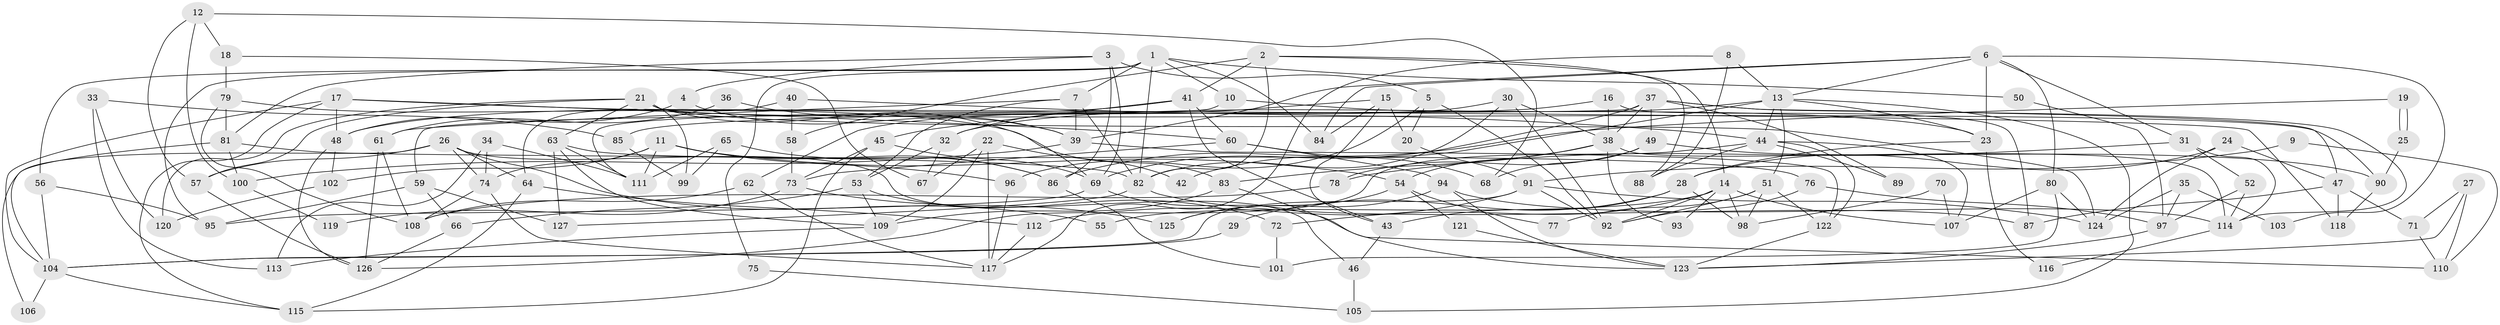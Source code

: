 // coarse degree distribution, {8: 0.08235294117647059, 10: 0.03529411764705882, 6: 0.23529411764705882, 5: 0.1411764705882353, 7: 0.047058823529411764, 3: 0.2, 2: 0.10588235294117647, 4: 0.1411764705882353, 9: 0.011764705882352941}
// Generated by graph-tools (version 1.1) at 2025/24/03/03/25 07:24:01]
// undirected, 127 vertices, 254 edges
graph export_dot {
graph [start="1"]
  node [color=gray90,style=filled];
  1;
  2;
  3;
  4;
  5;
  6;
  7;
  8;
  9;
  10;
  11;
  12;
  13;
  14;
  15;
  16;
  17;
  18;
  19;
  20;
  21;
  22;
  23;
  24;
  25;
  26;
  27;
  28;
  29;
  30;
  31;
  32;
  33;
  34;
  35;
  36;
  37;
  38;
  39;
  40;
  41;
  42;
  43;
  44;
  45;
  46;
  47;
  48;
  49;
  50;
  51;
  52;
  53;
  54;
  55;
  56;
  57;
  58;
  59;
  60;
  61;
  62;
  63;
  64;
  65;
  66;
  67;
  68;
  69;
  70;
  71;
  72;
  73;
  74;
  75;
  76;
  77;
  78;
  79;
  80;
  81;
  82;
  83;
  84;
  85;
  86;
  87;
  88;
  89;
  90;
  91;
  92;
  93;
  94;
  95;
  96;
  97;
  98;
  99;
  100;
  101;
  102;
  103;
  104;
  105;
  106;
  107;
  108;
  109;
  110;
  111;
  112;
  113;
  114;
  115;
  116;
  117;
  118;
  119;
  120;
  121;
  122;
  123;
  124;
  125;
  126;
  127;
  1 -- 82;
  1 -- 7;
  1 -- 10;
  1 -- 50;
  1 -- 56;
  1 -- 75;
  1 -- 84;
  1 -- 95;
  2 -- 58;
  2 -- 82;
  2 -- 14;
  2 -- 41;
  2 -- 88;
  3 -- 5;
  3 -- 4;
  3 -- 69;
  3 -- 81;
  3 -- 86;
  4 -- 39;
  4 -- 48;
  5 -- 92;
  5 -- 20;
  5 -- 96;
  6 -- 31;
  6 -- 39;
  6 -- 13;
  6 -- 23;
  6 -- 80;
  6 -- 84;
  6 -- 103;
  7 -- 53;
  7 -- 82;
  7 -- 39;
  7 -- 61;
  8 -- 13;
  8 -- 88;
  8 -- 117;
  9 -- 110;
  9 -- 91;
  10 -- 23;
  10 -- 111;
  11 -- 74;
  11 -- 86;
  11 -- 54;
  11 -- 96;
  11 -- 102;
  11 -- 111;
  12 -- 57;
  12 -- 100;
  12 -- 18;
  12 -- 68;
  13 -- 51;
  13 -- 23;
  13 -- 32;
  13 -- 42;
  13 -- 44;
  13 -- 105;
  14 -- 107;
  14 -- 55;
  14 -- 72;
  14 -- 92;
  14 -- 93;
  14 -- 98;
  15 -- 32;
  15 -- 84;
  15 -- 20;
  15 -- 43;
  16 -- 87;
  16 -- 38;
  16 -- 85;
  17 -- 60;
  17 -- 115;
  17 -- 48;
  17 -- 104;
  17 -- 118;
  18 -- 79;
  18 -- 67;
  19 -- 25;
  19 -- 25;
  19 -- 86;
  20 -- 91;
  21 -- 63;
  21 -- 69;
  21 -- 57;
  21 -- 90;
  21 -- 99;
  21 -- 120;
  21 -- 124;
  22 -- 67;
  22 -- 117;
  22 -- 42;
  22 -- 109;
  23 -- 28;
  23 -- 116;
  24 -- 28;
  24 -- 47;
  24 -- 124;
  25 -- 90;
  26 -- 57;
  26 -- 64;
  26 -- 46;
  26 -- 55;
  26 -- 74;
  26 -- 106;
  27 -- 123;
  27 -- 110;
  27 -- 71;
  28 -- 43;
  28 -- 29;
  28 -- 98;
  29 -- 104;
  30 -- 62;
  30 -- 92;
  30 -- 38;
  30 -- 82;
  31 -- 114;
  31 -- 52;
  31 -- 78;
  32 -- 53;
  32 -- 67;
  33 -- 113;
  33 -- 85;
  33 -- 120;
  34 -- 74;
  34 -- 111;
  34 -- 113;
  35 -- 97;
  35 -- 124;
  35 -- 103;
  36 -- 61;
  36 -- 39;
  37 -- 38;
  37 -- 69;
  37 -- 47;
  37 -- 49;
  37 -- 59;
  37 -- 89;
  37 -- 114;
  38 -- 114;
  38 -- 54;
  38 -- 83;
  38 -- 93;
  39 -- 122;
  39 -- 100;
  40 -- 44;
  40 -- 64;
  40 -- 58;
  41 -- 48;
  41 -- 43;
  41 -- 45;
  41 -- 60;
  43 -- 46;
  44 -- 122;
  44 -- 88;
  44 -- 89;
  44 -- 107;
  44 -- 126;
  45 -- 69;
  45 -- 73;
  45 -- 115;
  46 -- 105;
  47 -- 118;
  47 -- 71;
  47 -- 87;
  48 -- 102;
  48 -- 126;
  49 -- 78;
  49 -- 68;
  49 -- 90;
  50 -- 97;
  51 -- 92;
  51 -- 98;
  51 -- 77;
  51 -- 122;
  52 -- 97;
  52 -- 114;
  53 -- 66;
  53 -- 109;
  53 -- 72;
  54 -- 77;
  54 -- 121;
  54 -- 125;
  56 -- 95;
  56 -- 104;
  57 -- 126;
  58 -- 73;
  59 -- 127;
  59 -- 66;
  59 -- 95;
  60 -- 68;
  60 -- 73;
  60 -- 94;
  61 -- 126;
  61 -- 108;
  62 -- 108;
  62 -- 117;
  63 -- 111;
  63 -- 109;
  63 -- 76;
  63 -- 127;
  64 -- 112;
  64 -- 115;
  65 -- 111;
  65 -- 86;
  65 -- 99;
  66 -- 126;
  69 -- 95;
  69 -- 110;
  70 -- 107;
  70 -- 98;
  71 -- 110;
  72 -- 101;
  73 -- 119;
  73 -- 125;
  74 -- 117;
  74 -- 108;
  75 -- 105;
  76 -- 92;
  76 -- 97;
  78 -- 108;
  79 -- 108;
  79 -- 81;
  79 -- 83;
  80 -- 124;
  80 -- 101;
  80 -- 107;
  81 -- 104;
  81 -- 82;
  81 -- 100;
  82 -- 87;
  82 -- 127;
  83 -- 109;
  83 -- 123;
  85 -- 99;
  86 -- 101;
  90 -- 118;
  91 -- 104;
  91 -- 124;
  91 -- 92;
  91 -- 112;
  94 -- 125;
  94 -- 114;
  94 -- 123;
  96 -- 117;
  97 -- 123;
  100 -- 119;
  102 -- 120;
  104 -- 106;
  104 -- 115;
  109 -- 113;
  112 -- 117;
  114 -- 116;
  121 -- 123;
  122 -- 123;
}
